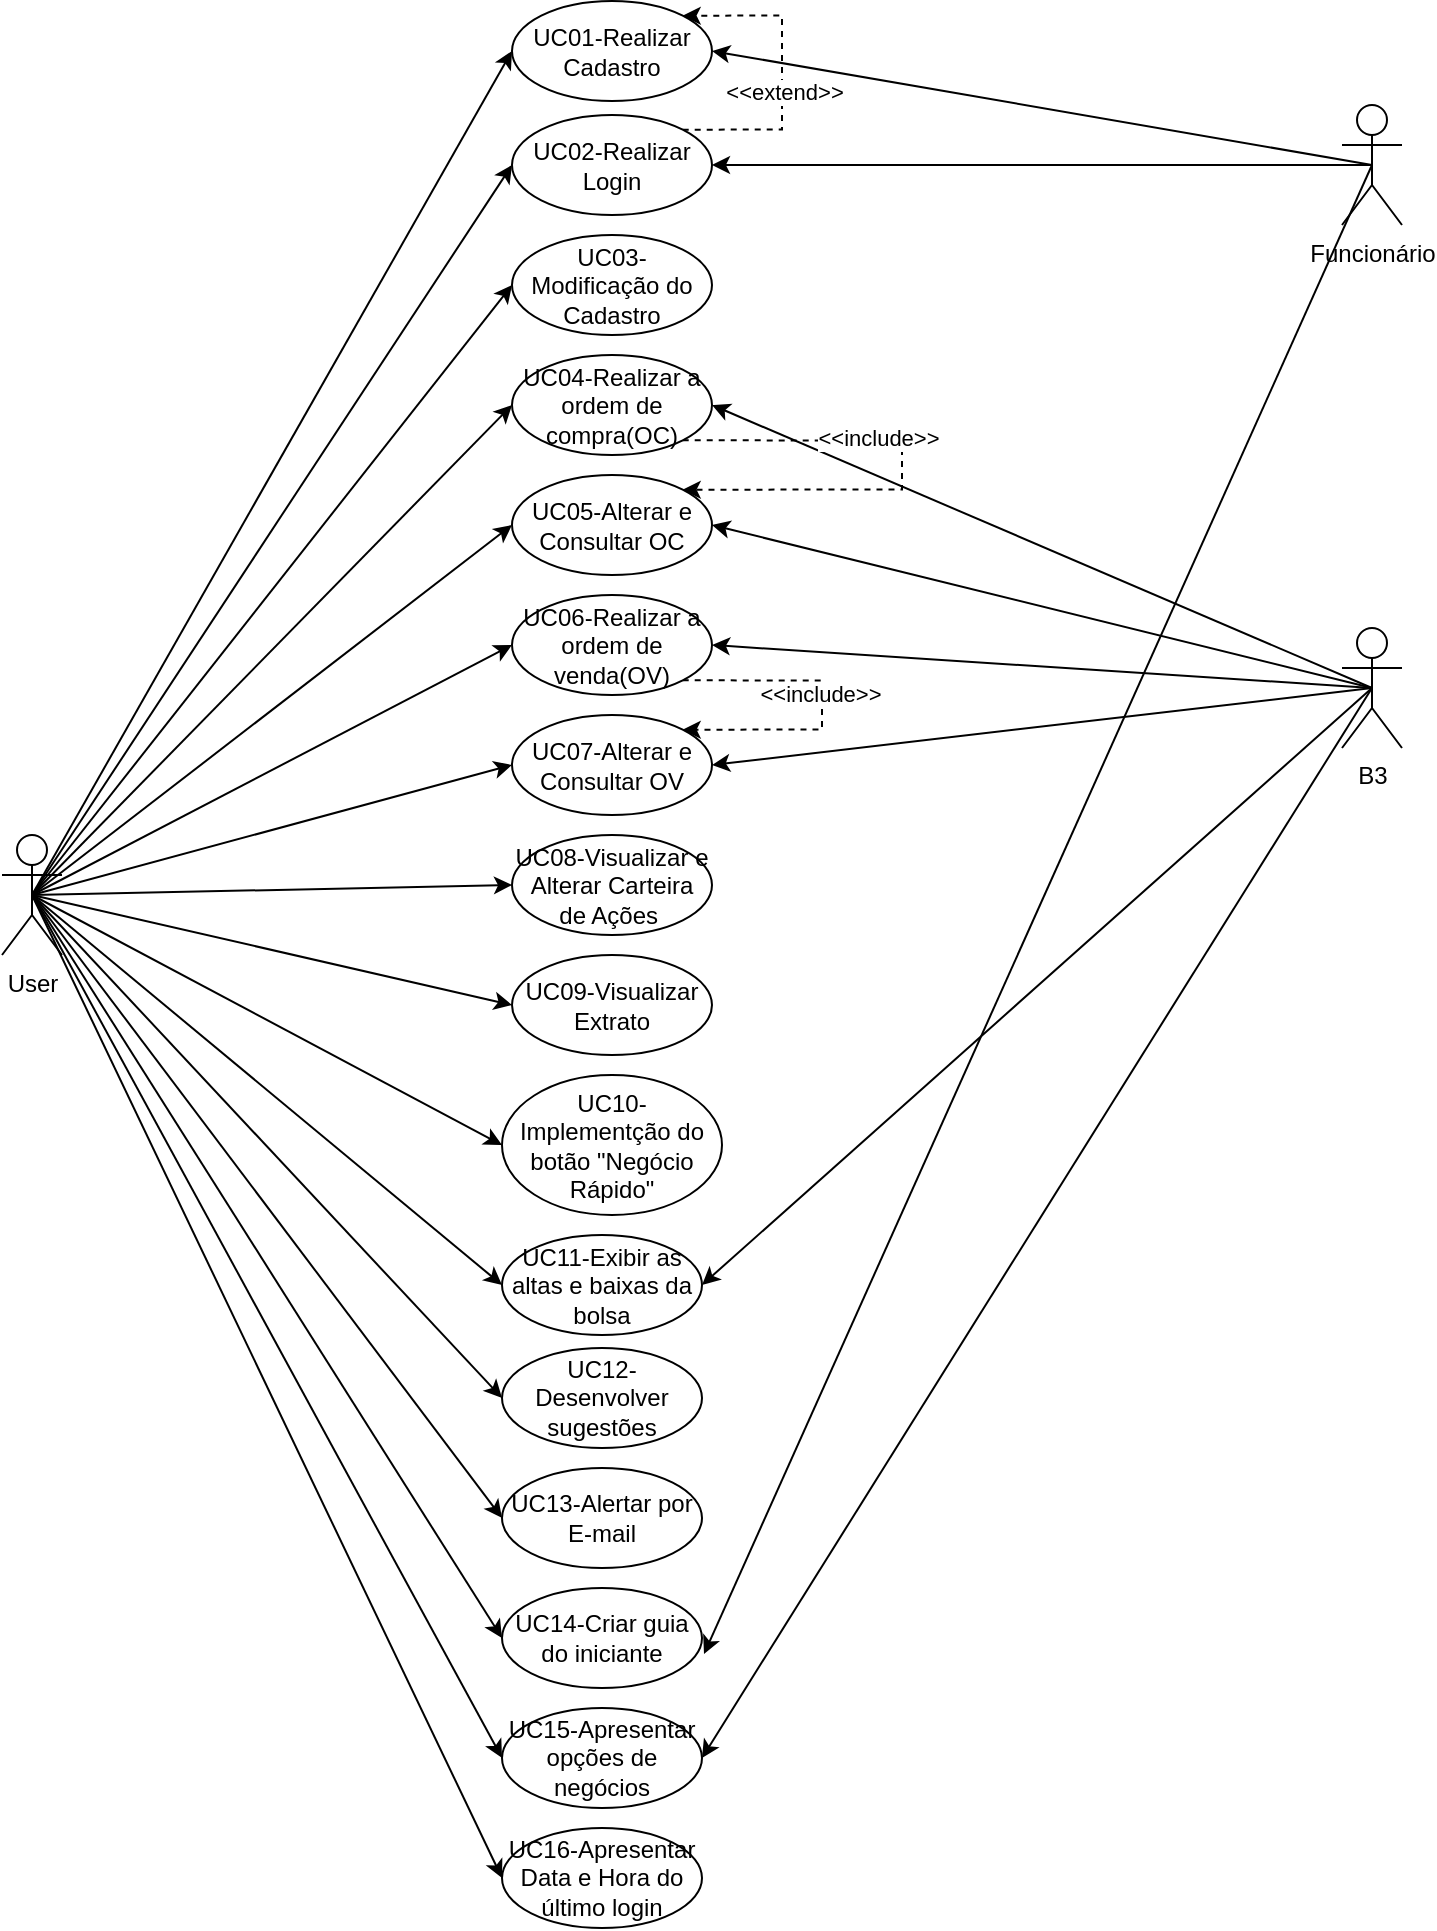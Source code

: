 <mxfile version="24.7.8">
  <diagram name="Página-1" id="b_dj8P1Ho85mILy6JKyf">
    <mxGraphModel dx="1434" dy="686" grid="1" gridSize="10" guides="1" tooltips="1" connect="1" arrows="1" fold="1" page="1" pageScale="1" pageWidth="1169" pageHeight="1654" math="0" shadow="0">
      <root>
        <mxCell id="0" />
        <mxCell id="1" parent="0" />
        <mxCell id="lrMKdnE4FY5YzxQOLHVZ-71" style="edgeStyle=none;rounded=0;orthogonalLoop=1;jettySize=auto;html=1;exitX=0.5;exitY=0.5;exitDx=0;exitDy=0;exitPerimeter=0;entryX=0;entryY=0.5;entryDx=0;entryDy=0;" parent="1" source="lrMKdnE4FY5YzxQOLHVZ-1" target="lrMKdnE4FY5YzxQOLHVZ-5" edge="1">
          <mxGeometry relative="1" as="geometry" />
        </mxCell>
        <mxCell id="lrMKdnE4FY5YzxQOLHVZ-72" style="edgeStyle=none;rounded=0;orthogonalLoop=1;jettySize=auto;html=1;exitX=0.5;exitY=0.5;exitDx=0;exitDy=0;exitPerimeter=0;entryX=0;entryY=0.5;entryDx=0;entryDy=0;" parent="1" source="lrMKdnE4FY5YzxQOLHVZ-1" target="lrMKdnE4FY5YzxQOLHVZ-6" edge="1">
          <mxGeometry relative="1" as="geometry" />
        </mxCell>
        <mxCell id="lrMKdnE4FY5YzxQOLHVZ-73" style="edgeStyle=none;rounded=0;orthogonalLoop=1;jettySize=auto;html=1;exitX=0.5;exitY=0.5;exitDx=0;exitDy=0;exitPerimeter=0;entryX=0;entryY=0.5;entryDx=0;entryDy=0;" parent="1" source="lrMKdnE4FY5YzxQOLHVZ-1" target="lrMKdnE4FY5YzxQOLHVZ-8" edge="1">
          <mxGeometry relative="1" as="geometry" />
        </mxCell>
        <mxCell id="lrMKdnE4FY5YzxQOLHVZ-74" style="edgeStyle=none;rounded=0;orthogonalLoop=1;jettySize=auto;html=1;exitX=0.5;exitY=0.5;exitDx=0;exitDy=0;exitPerimeter=0;entryX=0;entryY=0.5;entryDx=0;entryDy=0;" parent="1" source="lrMKdnE4FY5YzxQOLHVZ-1" target="lrMKdnE4FY5YzxQOLHVZ-9" edge="1">
          <mxGeometry relative="1" as="geometry" />
        </mxCell>
        <mxCell id="lrMKdnE4FY5YzxQOLHVZ-75" style="edgeStyle=none;rounded=0;orthogonalLoop=1;jettySize=auto;html=1;exitX=0.5;exitY=0.5;exitDx=0;exitDy=0;exitPerimeter=0;entryX=0;entryY=0.5;entryDx=0;entryDy=0;" parent="1" source="lrMKdnE4FY5YzxQOLHVZ-1" target="lrMKdnE4FY5YzxQOLHVZ-10" edge="1">
          <mxGeometry relative="1" as="geometry" />
        </mxCell>
        <mxCell id="lrMKdnE4FY5YzxQOLHVZ-76" style="edgeStyle=none;rounded=0;orthogonalLoop=1;jettySize=auto;html=1;exitX=0.5;exitY=0.5;exitDx=0;exitDy=0;exitPerimeter=0;entryX=0;entryY=0.5;entryDx=0;entryDy=0;" parent="1" source="lrMKdnE4FY5YzxQOLHVZ-1" target="lrMKdnE4FY5YzxQOLHVZ-13" edge="1">
          <mxGeometry relative="1" as="geometry" />
        </mxCell>
        <mxCell id="lrMKdnE4FY5YzxQOLHVZ-77" style="edgeStyle=none;rounded=0;orthogonalLoop=1;jettySize=auto;html=1;exitX=0.5;exitY=0.5;exitDx=0;exitDy=0;exitPerimeter=0;entryX=0;entryY=0.5;entryDx=0;entryDy=0;" parent="1" source="lrMKdnE4FY5YzxQOLHVZ-1" target="lrMKdnE4FY5YzxQOLHVZ-17" edge="1">
          <mxGeometry relative="1" as="geometry" />
        </mxCell>
        <mxCell id="lrMKdnE4FY5YzxQOLHVZ-78" style="edgeStyle=none;rounded=0;orthogonalLoop=1;jettySize=auto;html=1;exitX=0.5;exitY=0.5;exitDx=0;exitDy=0;exitPerimeter=0;entryX=0;entryY=0.5;entryDx=0;entryDy=0;" parent="1" source="lrMKdnE4FY5YzxQOLHVZ-1" target="lrMKdnE4FY5YzxQOLHVZ-14" edge="1">
          <mxGeometry relative="1" as="geometry" />
        </mxCell>
        <mxCell id="lrMKdnE4FY5YzxQOLHVZ-79" style="edgeStyle=none;rounded=0;orthogonalLoop=1;jettySize=auto;html=1;exitX=0.5;exitY=0.5;exitDx=0;exitDy=0;exitPerimeter=0;entryX=0;entryY=0.5;entryDx=0;entryDy=0;" parent="1" source="lrMKdnE4FY5YzxQOLHVZ-1" target="lrMKdnE4FY5YzxQOLHVZ-20" edge="1">
          <mxGeometry relative="1" as="geometry" />
        </mxCell>
        <mxCell id="lrMKdnE4FY5YzxQOLHVZ-80" style="edgeStyle=none;rounded=0;orthogonalLoop=1;jettySize=auto;html=1;exitX=0.5;exitY=0.5;exitDx=0;exitDy=0;exitPerimeter=0;entryX=0;entryY=0.5;entryDx=0;entryDy=0;" parent="1" source="lrMKdnE4FY5YzxQOLHVZ-1" target="lrMKdnE4FY5YzxQOLHVZ-21" edge="1">
          <mxGeometry relative="1" as="geometry" />
        </mxCell>
        <mxCell id="lrMKdnE4FY5YzxQOLHVZ-81" style="edgeStyle=none;rounded=0;orthogonalLoop=1;jettySize=auto;html=1;exitX=0.5;exitY=0.5;exitDx=0;exitDy=0;exitPerimeter=0;entryX=0;entryY=0.5;entryDx=0;entryDy=0;" parent="1" source="lrMKdnE4FY5YzxQOLHVZ-1" target="lrMKdnE4FY5YzxQOLHVZ-22" edge="1">
          <mxGeometry relative="1" as="geometry" />
        </mxCell>
        <mxCell id="lrMKdnE4FY5YzxQOLHVZ-82" style="edgeStyle=none;rounded=0;orthogonalLoop=1;jettySize=auto;html=1;exitX=0.5;exitY=0.5;exitDx=0;exitDy=0;exitPerimeter=0;entryX=0;entryY=0.5;entryDx=0;entryDy=0;" parent="1" source="lrMKdnE4FY5YzxQOLHVZ-1" target="lrMKdnE4FY5YzxQOLHVZ-23" edge="1">
          <mxGeometry relative="1" as="geometry" />
        </mxCell>
        <mxCell id="lrMKdnE4FY5YzxQOLHVZ-83" style="edgeStyle=none;rounded=0;orthogonalLoop=1;jettySize=auto;html=1;exitX=0.5;exitY=0.5;exitDx=0;exitDy=0;exitPerimeter=0;entryX=0;entryY=0.5;entryDx=0;entryDy=0;" parent="1" source="lrMKdnE4FY5YzxQOLHVZ-1" target="lrMKdnE4FY5YzxQOLHVZ-24" edge="1">
          <mxGeometry relative="1" as="geometry" />
        </mxCell>
        <mxCell id="lrMKdnE4FY5YzxQOLHVZ-84" style="edgeStyle=none;rounded=0;orthogonalLoop=1;jettySize=auto;html=1;exitX=0.5;exitY=0.5;exitDx=0;exitDy=0;exitPerimeter=0;entryX=0;entryY=0.5;entryDx=0;entryDy=0;" parent="1" source="lrMKdnE4FY5YzxQOLHVZ-1" target="lrMKdnE4FY5YzxQOLHVZ-25" edge="1">
          <mxGeometry relative="1" as="geometry" />
        </mxCell>
        <mxCell id="lrMKdnE4FY5YzxQOLHVZ-85" style="edgeStyle=none;rounded=0;orthogonalLoop=1;jettySize=auto;html=1;exitX=0.5;exitY=0.5;exitDx=0;exitDy=0;exitPerimeter=0;entryX=0;entryY=0.5;entryDx=0;entryDy=0;" parent="1" source="lrMKdnE4FY5YzxQOLHVZ-1" target="lrMKdnE4FY5YzxQOLHVZ-26" edge="1">
          <mxGeometry relative="1" as="geometry" />
        </mxCell>
        <mxCell id="lrMKdnE4FY5YzxQOLHVZ-86" style="edgeStyle=none;rounded=0;orthogonalLoop=1;jettySize=auto;html=1;exitX=0.5;exitY=0.5;exitDx=0;exitDy=0;exitPerimeter=0;entryX=0;entryY=0.5;entryDx=0;entryDy=0;" parent="1" source="lrMKdnE4FY5YzxQOLHVZ-1" target="lrMKdnE4FY5YzxQOLHVZ-27" edge="1">
          <mxGeometry relative="1" as="geometry" />
        </mxCell>
        <mxCell id="lrMKdnE4FY5YzxQOLHVZ-1" value="User" style="shape=umlActor;verticalLabelPosition=bottom;verticalAlign=top;html=1;outlineConnect=0;" parent="1" vertex="1">
          <mxGeometry x="100" y="493.5" width="30" height="60" as="geometry" />
        </mxCell>
        <mxCell id="lrMKdnE4FY5YzxQOLHVZ-91" style="edgeStyle=none;rounded=0;orthogonalLoop=1;jettySize=auto;html=1;exitX=0.5;exitY=0.5;exitDx=0;exitDy=0;exitPerimeter=0;entryX=1;entryY=0.5;entryDx=0;entryDy=0;" parent="1" source="lrMKdnE4FY5YzxQOLHVZ-2" target="lrMKdnE4FY5YzxQOLHVZ-9" edge="1">
          <mxGeometry relative="1" as="geometry" />
        </mxCell>
        <mxCell id="lrMKdnE4FY5YzxQOLHVZ-92" style="edgeStyle=none;rounded=0;orthogonalLoop=1;jettySize=auto;html=1;exitX=0.5;exitY=0.5;exitDx=0;exitDy=0;exitPerimeter=0;entryX=1;entryY=0.5;entryDx=0;entryDy=0;" parent="1" source="lrMKdnE4FY5YzxQOLHVZ-2" target="lrMKdnE4FY5YzxQOLHVZ-10" edge="1">
          <mxGeometry relative="1" as="geometry" />
        </mxCell>
        <mxCell id="lrMKdnE4FY5YzxQOLHVZ-93" style="edgeStyle=none;rounded=0;orthogonalLoop=1;jettySize=auto;html=1;exitX=0.5;exitY=0.5;exitDx=0;exitDy=0;exitPerimeter=0;entryX=1;entryY=0.5;entryDx=0;entryDy=0;" parent="1" source="lrMKdnE4FY5YzxQOLHVZ-2" target="lrMKdnE4FY5YzxQOLHVZ-13" edge="1">
          <mxGeometry relative="1" as="geometry" />
        </mxCell>
        <mxCell id="lrMKdnE4FY5YzxQOLHVZ-94" style="edgeStyle=none;rounded=0;orthogonalLoop=1;jettySize=auto;html=1;exitX=0.5;exitY=0.5;exitDx=0;exitDy=0;exitPerimeter=0;entryX=1;entryY=0.5;entryDx=0;entryDy=0;" parent="1" source="lrMKdnE4FY5YzxQOLHVZ-2" target="lrMKdnE4FY5YzxQOLHVZ-14" edge="1">
          <mxGeometry relative="1" as="geometry" />
        </mxCell>
        <mxCell id="lrMKdnE4FY5YzxQOLHVZ-95" style="edgeStyle=none;rounded=0;orthogonalLoop=1;jettySize=auto;html=1;exitX=0.5;exitY=0.5;exitDx=0;exitDy=0;exitPerimeter=0;entryX=1;entryY=0.5;entryDx=0;entryDy=0;" parent="1" source="lrMKdnE4FY5YzxQOLHVZ-2" target="lrMKdnE4FY5YzxQOLHVZ-22" edge="1">
          <mxGeometry relative="1" as="geometry" />
        </mxCell>
        <mxCell id="lrMKdnE4FY5YzxQOLHVZ-96" style="edgeStyle=none;rounded=0;orthogonalLoop=1;jettySize=auto;html=1;exitX=0.5;exitY=0.5;exitDx=0;exitDy=0;exitPerimeter=0;entryX=1;entryY=0.5;entryDx=0;entryDy=0;" parent="1" source="lrMKdnE4FY5YzxQOLHVZ-2" target="lrMKdnE4FY5YzxQOLHVZ-26" edge="1">
          <mxGeometry relative="1" as="geometry" />
        </mxCell>
        <mxCell id="lrMKdnE4FY5YzxQOLHVZ-2" value="B3" style="shape=umlActor;verticalLabelPosition=bottom;verticalAlign=top;html=1;outlineConnect=0;" parent="1" vertex="1">
          <mxGeometry x="770" y="390" width="30" height="60" as="geometry" />
        </mxCell>
        <mxCell id="lrMKdnE4FY5YzxQOLHVZ-5" value="UC01-Realizar Cadastro" style="ellipse;whiteSpace=wrap;html=1;" parent="1" vertex="1">
          <mxGeometry x="355" y="76.5" width="100" height="50" as="geometry" />
        </mxCell>
        <mxCell id="J4lbyjgdqHcvTdcO71oP-1" style="edgeStyle=orthogonalEdgeStyle;rounded=0;orthogonalLoop=1;jettySize=auto;html=1;exitX=1;exitY=0;exitDx=0;exitDy=0;entryX=1;entryY=0;entryDx=0;entryDy=0;dashed=1;" edge="1" parent="1" source="lrMKdnE4FY5YzxQOLHVZ-6" target="lrMKdnE4FY5YzxQOLHVZ-5">
          <mxGeometry relative="1" as="geometry">
            <Array as="points">
              <mxPoint x="490" y="141" />
              <mxPoint x="490" y="84" />
            </Array>
          </mxGeometry>
        </mxCell>
        <mxCell id="J4lbyjgdqHcvTdcO71oP-2" value="&amp;lt;&amp;lt;extend&amp;gt;&amp;gt;" style="edgeLabel;html=1;align=center;verticalAlign=middle;resizable=0;points=[];" vertex="1" connectable="0" parent="J4lbyjgdqHcvTdcO71oP-1">
          <mxGeometry x="-0.124" y="-1" relative="1" as="geometry">
            <mxPoint as="offset" />
          </mxGeometry>
        </mxCell>
        <mxCell id="lrMKdnE4FY5YzxQOLHVZ-6" value="UC02-Realizar Login" style="ellipse;whiteSpace=wrap;html=1;" parent="1" vertex="1">
          <mxGeometry x="355" y="133.5" width="100" height="50" as="geometry" />
        </mxCell>
        <mxCell id="lrMKdnE4FY5YzxQOLHVZ-8" value="UC03-Modificação do Cadastro" style="ellipse;whiteSpace=wrap;html=1;" parent="1" vertex="1">
          <mxGeometry x="355" y="193.5" width="100" height="50" as="geometry" />
        </mxCell>
        <mxCell id="J4lbyjgdqHcvTdcO71oP-3" style="edgeStyle=orthogonalEdgeStyle;rounded=0;orthogonalLoop=1;jettySize=auto;html=1;exitX=1;exitY=1;exitDx=0;exitDy=0;entryX=1;entryY=0;entryDx=0;entryDy=0;dashed=1;" edge="1" parent="1" source="lrMKdnE4FY5YzxQOLHVZ-9" target="lrMKdnE4FY5YzxQOLHVZ-10">
          <mxGeometry relative="1" as="geometry">
            <Array as="points">
              <mxPoint x="550" y="296" />
              <mxPoint x="550" y="321" />
            </Array>
          </mxGeometry>
        </mxCell>
        <mxCell id="J4lbyjgdqHcvTdcO71oP-4" value="&amp;lt;&amp;lt;include&amp;gt;&amp;gt;" style="edgeLabel;html=1;align=center;verticalAlign=middle;resizable=0;points=[];" vertex="1" connectable="0" parent="J4lbyjgdqHcvTdcO71oP-3">
          <mxGeometry x="-0.203" y="1" relative="1" as="geometry">
            <mxPoint as="offset" />
          </mxGeometry>
        </mxCell>
        <mxCell id="lrMKdnE4FY5YzxQOLHVZ-9" value="UC04-Realizar a ordem de compra(OC)" style="ellipse;whiteSpace=wrap;html=1;" parent="1" vertex="1">
          <mxGeometry x="355" y="253.5" width="100" height="50" as="geometry" />
        </mxCell>
        <mxCell id="lrMKdnE4FY5YzxQOLHVZ-10" value="UC05-Alterar e Consultar OC" style="ellipse;whiteSpace=wrap;html=1;" parent="1" vertex="1">
          <mxGeometry x="355" y="313.5" width="100" height="50" as="geometry" />
        </mxCell>
        <mxCell id="J4lbyjgdqHcvTdcO71oP-5" style="edgeStyle=orthogonalEdgeStyle;rounded=0;orthogonalLoop=1;jettySize=auto;html=1;exitX=1;exitY=1;exitDx=0;exitDy=0;entryX=1;entryY=0;entryDx=0;entryDy=0;dashed=1;" edge="1" parent="1" source="lrMKdnE4FY5YzxQOLHVZ-13" target="lrMKdnE4FY5YzxQOLHVZ-14">
          <mxGeometry relative="1" as="geometry">
            <Array as="points">
              <mxPoint x="510" y="416" />
              <mxPoint x="510" y="441" />
            </Array>
          </mxGeometry>
        </mxCell>
        <mxCell id="J4lbyjgdqHcvTdcO71oP-6" value="&amp;lt;&amp;lt;include&amp;gt;&amp;gt;" style="edgeLabel;html=1;align=center;verticalAlign=middle;resizable=0;points=[];" vertex="1" connectable="0" parent="J4lbyjgdqHcvTdcO71oP-5">
          <mxGeometry x="-0.067" y="-1" relative="1" as="geometry">
            <mxPoint as="offset" />
          </mxGeometry>
        </mxCell>
        <mxCell id="lrMKdnE4FY5YzxQOLHVZ-13" value="UC06-Realizar a ordem de venda(OV)" style="ellipse;whiteSpace=wrap;html=1;" parent="1" vertex="1">
          <mxGeometry x="355" y="373.5" width="100" height="50" as="geometry" />
        </mxCell>
        <mxCell id="lrMKdnE4FY5YzxQOLHVZ-14" value="UC07-Alterar e Consultar&amp;nbsp;OV" style="ellipse;whiteSpace=wrap;html=1;" parent="1" vertex="1">
          <mxGeometry x="355" y="433.5" width="100" height="50" as="geometry" />
        </mxCell>
        <mxCell id="lrMKdnE4FY5YzxQOLHVZ-17" value="UC08-Visualizar e Alterar Carteira de Ações&amp;nbsp;" style="ellipse;whiteSpace=wrap;html=1;" parent="1" vertex="1">
          <mxGeometry x="355" y="493.5" width="100" height="50" as="geometry" />
        </mxCell>
        <mxCell id="lrMKdnE4FY5YzxQOLHVZ-20" value="UC09-Visualizar Extrato" style="ellipse;whiteSpace=wrap;html=1;" parent="1" vertex="1">
          <mxGeometry x="355" y="553.5" width="100" height="50" as="geometry" />
        </mxCell>
        <mxCell id="lrMKdnE4FY5YzxQOLHVZ-21" value="UC10-Implementção do botão &quot;Negócio Rápido&quot;" style="ellipse;whiteSpace=wrap;html=1;" parent="1" vertex="1">
          <mxGeometry x="350" y="613.5" width="110" height="70" as="geometry" />
        </mxCell>
        <mxCell id="lrMKdnE4FY5YzxQOLHVZ-22" value="UC11-Exibir as altas e baixas da bolsa" style="ellipse;whiteSpace=wrap;html=1;" parent="1" vertex="1">
          <mxGeometry x="350" y="693.5" width="100" height="50" as="geometry" />
        </mxCell>
        <mxCell id="lrMKdnE4FY5YzxQOLHVZ-23" value="UC12-Desenvolver sugestões" style="ellipse;whiteSpace=wrap;html=1;" parent="1" vertex="1">
          <mxGeometry x="350" y="750" width="100" height="50" as="geometry" />
        </mxCell>
        <mxCell id="lrMKdnE4FY5YzxQOLHVZ-24" value="UC13-Alertar por E-mail" style="ellipse;whiteSpace=wrap;html=1;" parent="1" vertex="1">
          <mxGeometry x="350" y="810" width="100" height="50" as="geometry" />
        </mxCell>
        <mxCell id="lrMKdnE4FY5YzxQOLHVZ-25" value="UC14-Criar guia do iniciante" style="ellipse;whiteSpace=wrap;html=1;" parent="1" vertex="1">
          <mxGeometry x="350" y="870" width="100" height="50" as="geometry" />
        </mxCell>
        <mxCell id="lrMKdnE4FY5YzxQOLHVZ-26" value="UC15-Apresentar opções de negócios" style="ellipse;whiteSpace=wrap;html=1;" parent="1" vertex="1">
          <mxGeometry x="350" y="930" width="100" height="50" as="geometry" />
        </mxCell>
        <mxCell id="lrMKdnE4FY5YzxQOLHVZ-27" value="UC16-Apresentar Data e Hora do último login" style="ellipse;whiteSpace=wrap;html=1;" parent="1" vertex="1">
          <mxGeometry x="350" y="990" width="100" height="50" as="geometry" />
        </mxCell>
        <mxCell id="lrMKdnE4FY5YzxQOLHVZ-88" style="edgeStyle=none;rounded=0;orthogonalLoop=1;jettySize=auto;html=1;exitX=0.5;exitY=0.5;exitDx=0;exitDy=0;exitPerimeter=0;entryX=1;entryY=0.5;entryDx=0;entryDy=0;" parent="1" source="lrMKdnE4FY5YzxQOLHVZ-28" target="lrMKdnE4FY5YzxQOLHVZ-5" edge="1">
          <mxGeometry relative="1" as="geometry" />
        </mxCell>
        <mxCell id="lrMKdnE4FY5YzxQOLHVZ-89" style="edgeStyle=none;rounded=0;orthogonalLoop=1;jettySize=auto;html=1;exitX=0.5;exitY=0.5;exitDx=0;exitDy=0;exitPerimeter=0;entryX=1;entryY=0.5;entryDx=0;entryDy=0;" parent="1" source="lrMKdnE4FY5YzxQOLHVZ-28" target="lrMKdnE4FY5YzxQOLHVZ-6" edge="1">
          <mxGeometry relative="1" as="geometry" />
        </mxCell>
        <mxCell id="lrMKdnE4FY5YzxQOLHVZ-28" value="Funcionário" style="shape=umlActor;verticalLabelPosition=bottom;verticalAlign=top;html=1;outlineConnect=0;" parent="1" vertex="1">
          <mxGeometry x="770" y="128.5" width="30" height="60" as="geometry" />
        </mxCell>
        <mxCell id="lrMKdnE4FY5YzxQOLHVZ-90" style="edgeStyle=none;rounded=0;orthogonalLoop=1;jettySize=auto;html=1;exitX=0.5;exitY=0.5;exitDx=0;exitDy=0;exitPerimeter=0;entryX=1.01;entryY=0.66;entryDx=0;entryDy=0;entryPerimeter=0;" parent="1" source="lrMKdnE4FY5YzxQOLHVZ-28" target="lrMKdnE4FY5YzxQOLHVZ-25" edge="1">
          <mxGeometry relative="1" as="geometry" />
        </mxCell>
      </root>
    </mxGraphModel>
  </diagram>
</mxfile>
